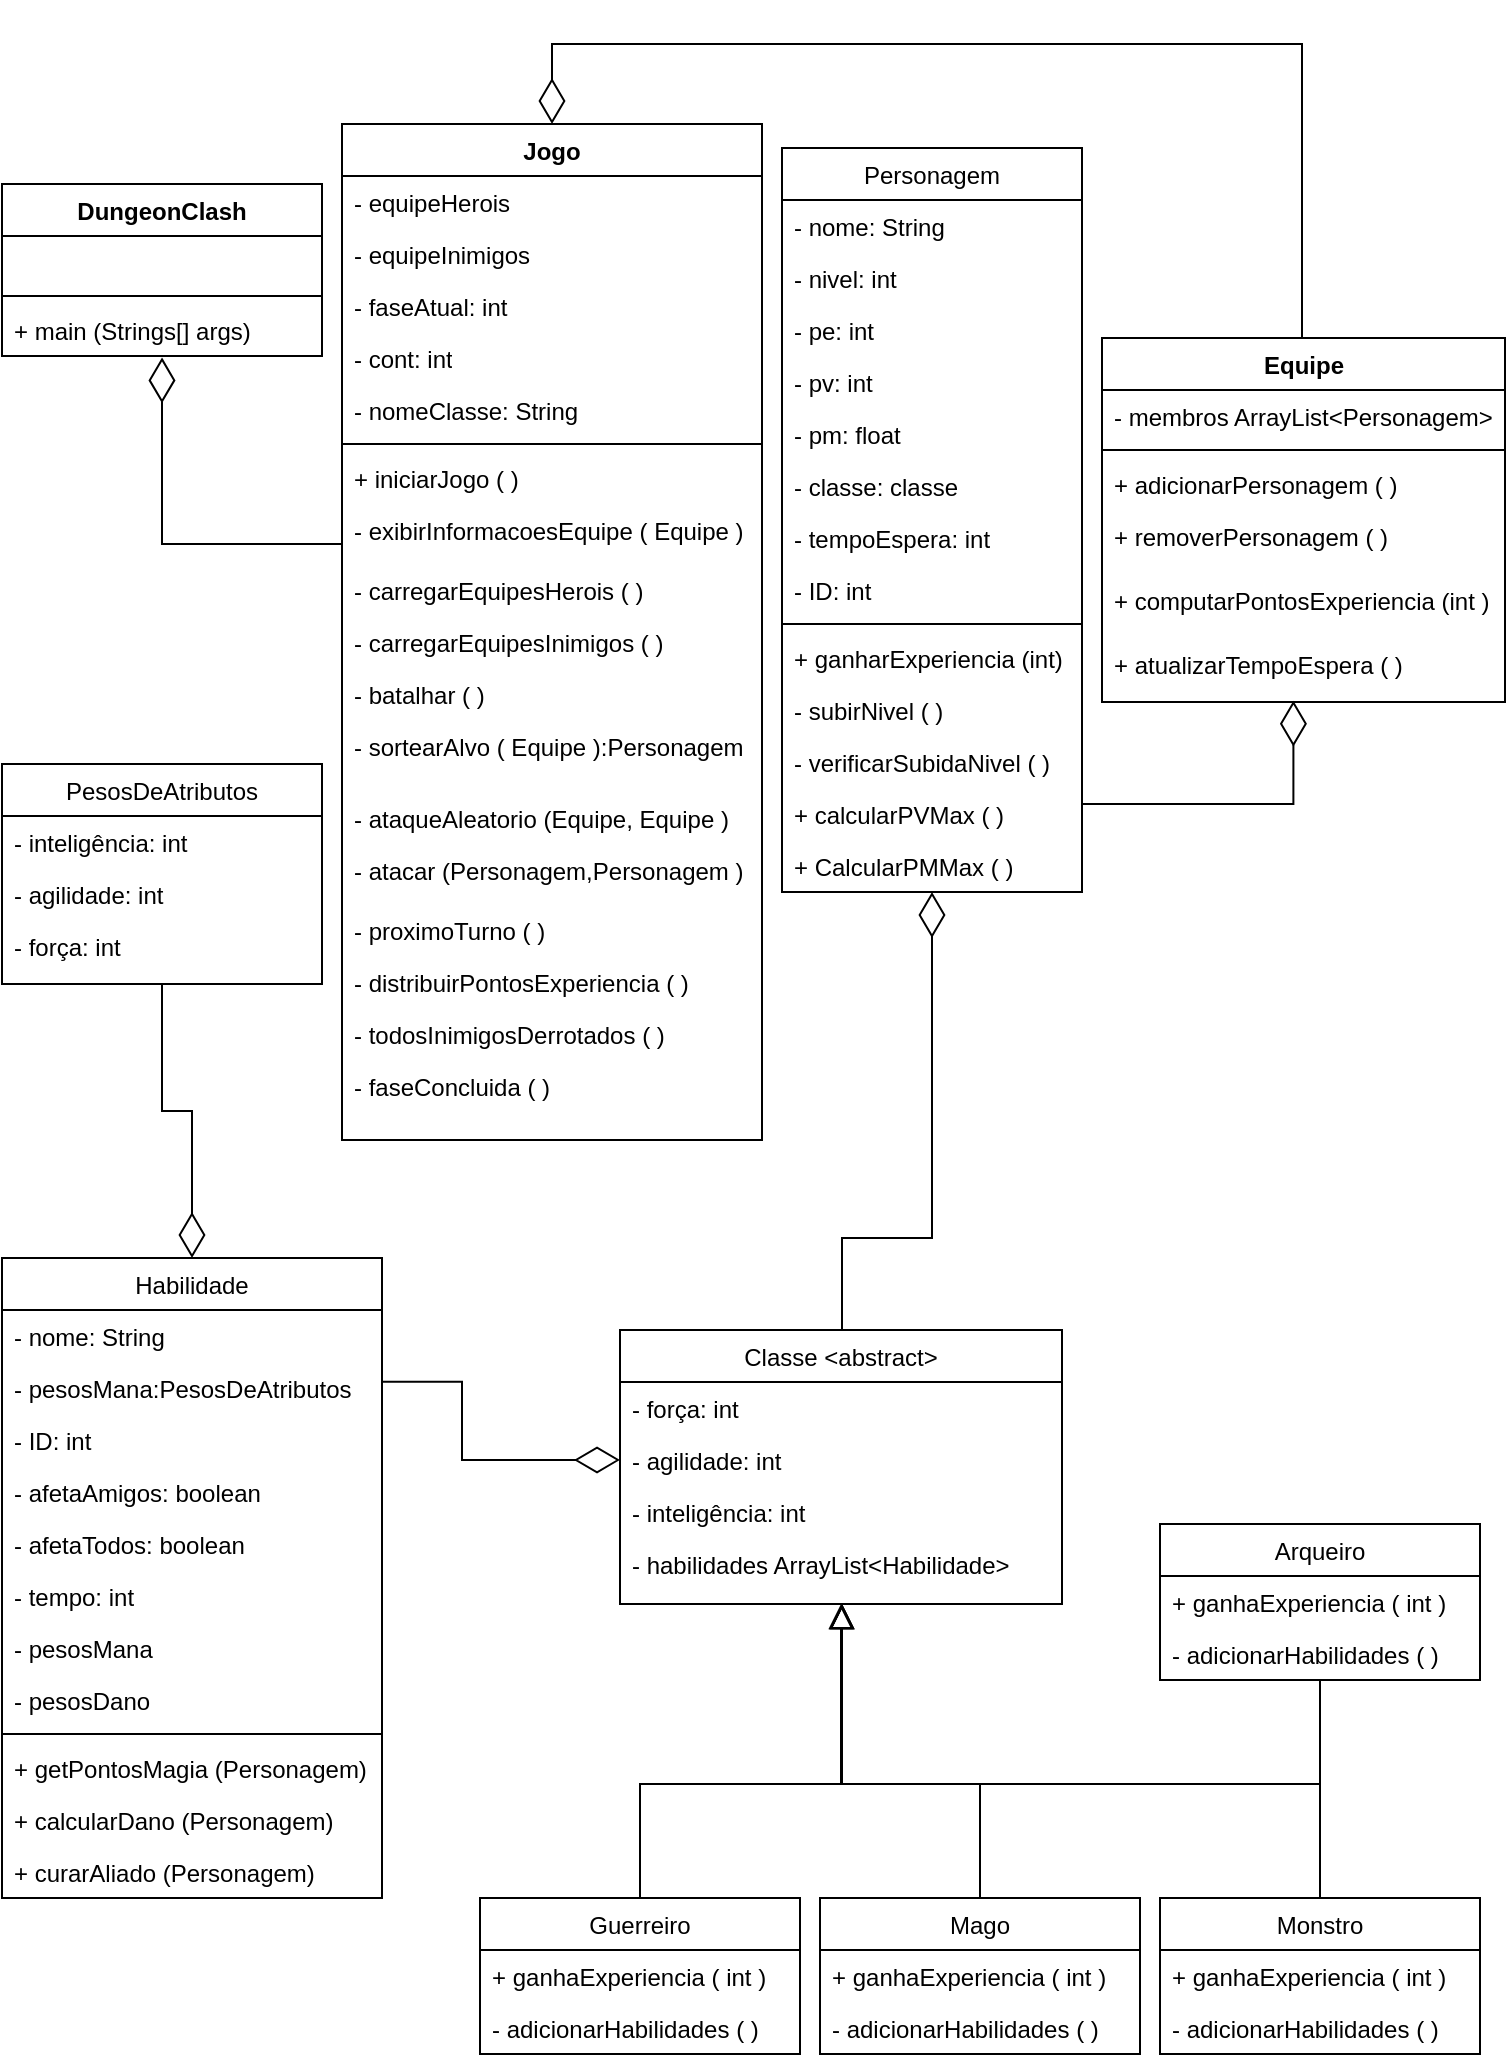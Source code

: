 <mxfile version="24.0.5" type="device">
  <diagram id="C5RBs43oDa-KdzZeNtuy" name="Page-1">
    <mxGraphModel dx="1687" dy="878" grid="1" gridSize="10" guides="1" tooltips="1" connect="1" arrows="1" fold="1" page="1" pageScale="1" pageWidth="827" pageHeight="1169" math="0" shadow="0">
      <root>
        <mxCell id="WIyWlLk6GJQsqaUBKTNV-0" />
        <mxCell id="WIyWlLk6GJQsqaUBKTNV-1" parent="WIyWlLk6GJQsqaUBKTNV-0" />
        <mxCell id="01zkWVrsgx9EY90X6yXS-54" value="" style="edgeStyle=orthogonalEdgeStyle;rounded=0;orthogonalLoop=1;jettySize=auto;html=1;entryX=0.5;entryY=1;entryDx=0;entryDy=0;endArrow=diamondThin;endFill=0;movable=0;resizable=0;rotatable=0;deletable=0;editable=0;locked=1;connectable=0;startSize=20;endSize=20;" parent="WIyWlLk6GJQsqaUBKTNV-1" target="afDwUwcjPwkRry-P7MaK-79" edge="1">
          <mxGeometry relative="1" as="geometry">
            <mxPoint x="429" y="700" as="sourcePoint" />
            <mxPoint x="529" y="616" as="targetPoint" />
            <Array as="points">
              <mxPoint x="460" y="700" />
              <mxPoint x="460" y="647" />
              <mxPoint x="505" y="647" />
            </Array>
          </mxGeometry>
        </mxCell>
        <mxCell id="zkfFHV4jXpPFQw0GAbJ--0" value="Classe &lt;abstract&gt;" style="swimlane;fontStyle=0;align=center;verticalAlign=top;childLayout=stackLayout;horizontal=1;startSize=26;horizontalStack=0;resizeParent=1;resizeLast=0;collapsible=1;marginBottom=0;rounded=0;shadow=0;strokeWidth=1;movable=0;resizable=0;rotatable=0;deletable=0;editable=0;locked=1;connectable=0;" parent="WIyWlLk6GJQsqaUBKTNV-1" vertex="1">
          <mxGeometry x="349" y="693" width="221" height="137" as="geometry">
            <mxRectangle x="210" y="120" width="160" height="26" as="alternateBounds" />
          </mxGeometry>
        </mxCell>
        <mxCell id="zkfFHV4jXpPFQw0GAbJ--1" value="- força: int" style="text;align=left;verticalAlign=top;spacingLeft=4;spacingRight=4;overflow=hidden;rotatable=0;points=[[0,0.5],[1,0.5]];portConstraint=eastwest;fontStyle=0;movable=0;resizable=0;deletable=0;editable=0;locked=1;connectable=0;" parent="zkfFHV4jXpPFQw0GAbJ--0" vertex="1">
          <mxGeometry y="26" width="221" height="26" as="geometry" />
        </mxCell>
        <mxCell id="zkfFHV4jXpPFQw0GAbJ--2" value="- agilidade: int" style="text;align=left;verticalAlign=top;spacingLeft=4;spacingRight=4;overflow=hidden;rotatable=0;points=[[0,0.5],[1,0.5]];portConstraint=eastwest;rounded=0;shadow=0;html=0;fontStyle=0;movable=0;resizable=0;deletable=0;editable=0;locked=1;connectable=0;" parent="zkfFHV4jXpPFQw0GAbJ--0" vertex="1">
          <mxGeometry y="52" width="221" height="26" as="geometry" />
        </mxCell>
        <mxCell id="zkfFHV4jXpPFQw0GAbJ--3" value="- inteligência: int" style="text;align=left;verticalAlign=top;spacingLeft=4;spacingRight=4;overflow=hidden;rotatable=0;points=[[0,0.5],[1,0.5]];portConstraint=eastwest;rounded=0;shadow=0;html=0;fontStyle=0;movable=0;resizable=0;deletable=0;editable=0;locked=1;connectable=0;" parent="zkfFHV4jXpPFQw0GAbJ--0" vertex="1">
          <mxGeometry y="78" width="221" height="26" as="geometry" />
        </mxCell>
        <mxCell id="Pwkn9rOAfLo3lNfoMB22-10" value="- habilidades ArrayList&lt;Habilidade&gt;" style="text;align=left;verticalAlign=top;spacingLeft=4;spacingRight=4;overflow=hidden;rotatable=0;points=[[0,0.5],[1,0.5]];portConstraint=eastwest;rounded=0;shadow=0;html=0;fontStyle=0;movable=0;resizable=0;deletable=0;editable=0;locked=1;connectable=0;" parent="zkfFHV4jXpPFQw0GAbJ--0" vertex="1">
          <mxGeometry y="104" width="221" height="26" as="geometry" />
        </mxCell>
        <mxCell id="zkfFHV4jXpPFQw0GAbJ--6" value="Arqueiro" style="swimlane;fontStyle=0;align=center;verticalAlign=top;childLayout=stackLayout;horizontal=1;startSize=26;horizontalStack=0;resizeParent=1;resizeLast=0;collapsible=1;marginBottom=0;rounded=0;shadow=0;strokeWidth=1;movable=0;resizable=0;rotatable=0;deletable=0;editable=0;locked=1;connectable=0;" parent="WIyWlLk6GJQsqaUBKTNV-1" vertex="1">
          <mxGeometry x="619" y="790" width="160" height="78" as="geometry">
            <mxRectangle x="130" y="380" width="160" height="26" as="alternateBounds" />
          </mxGeometry>
        </mxCell>
        <mxCell id="Pwkn9rOAfLo3lNfoMB22-9" value="+ ganhaExperiencia ( int )" style="text;align=left;verticalAlign=top;spacingLeft=4;spacingRight=4;overflow=hidden;rotatable=0;points=[[0,0.5],[1,0.5]];portConstraint=eastwest;fontStyle=0;movable=0;resizable=0;deletable=0;editable=0;locked=1;connectable=0;" parent="zkfFHV4jXpPFQw0GAbJ--6" vertex="1">
          <mxGeometry y="26" width="160" height="26" as="geometry" />
        </mxCell>
        <mxCell id="Pwkn9rOAfLo3lNfoMB22-8" value="- adicionarHabilidades ( )" style="text;align=left;verticalAlign=top;spacingLeft=4;spacingRight=4;overflow=hidden;rotatable=0;points=[[0,0.5],[1,0.5]];portConstraint=eastwest;fontStyle=0;movable=0;resizable=0;deletable=0;editable=0;locked=1;connectable=0;" parent="zkfFHV4jXpPFQw0GAbJ--6" vertex="1">
          <mxGeometry y="52" width="160" height="26" as="geometry" />
        </mxCell>
        <mxCell id="zkfFHV4jXpPFQw0GAbJ--12" value="" style="endArrow=block;endSize=10;endFill=0;shadow=0;strokeWidth=1;rounded=0;edgeStyle=elbowEdgeStyle;elbow=vertical;fontStyle=0;movable=0;resizable=0;rotatable=0;deletable=0;editable=0;locked=1;connectable=0;" parent="WIyWlLk6GJQsqaUBKTNV-1" source="zkfFHV4jXpPFQw0GAbJ--6" edge="1">
          <mxGeometry width="160" relative="1" as="geometry">
            <mxPoint x="193" y="796" as="sourcePoint" />
            <mxPoint x="460" y="830" as="targetPoint" />
            <Array as="points">
              <mxPoint x="330" y="920" />
            </Array>
          </mxGeometry>
        </mxCell>
        <mxCell id="zkfFHV4jXpPFQw0GAbJ--16" value="" style="endArrow=block;endSize=10;endFill=0;shadow=0;strokeWidth=1;rounded=0;edgeStyle=elbowEdgeStyle;elbow=vertical;exitX=0.5;exitY=0;exitDx=0;exitDy=0;fontStyle=0;movable=0;resizable=0;rotatable=0;deletable=0;editable=0;locked=1;connectable=0;" parent="WIyWlLk6GJQsqaUBKTNV-1" source="afDwUwcjPwkRry-P7MaK-2" edge="1">
          <mxGeometry width="160" relative="1" as="geometry">
            <mxPoint x="403" y="953" as="sourcePoint" />
            <mxPoint x="460" y="830" as="targetPoint" />
            <Array as="points">
              <mxPoint x="390" y="920" />
              <mxPoint x="353" y="913" />
            </Array>
          </mxGeometry>
        </mxCell>
        <mxCell id="afDwUwcjPwkRry-P7MaK-2" value="Guerreiro" style="swimlane;fontStyle=0;align=center;verticalAlign=top;childLayout=stackLayout;horizontal=1;startSize=26;horizontalStack=0;resizeParent=1;resizeLast=0;collapsible=1;marginBottom=0;rounded=0;shadow=0;strokeWidth=1;movable=0;resizable=0;rotatable=0;deletable=0;editable=0;locked=1;connectable=0;" parent="WIyWlLk6GJQsqaUBKTNV-1" vertex="1">
          <mxGeometry x="279" y="977" width="160" height="78" as="geometry">
            <mxRectangle x="130" y="380" width="160" height="26" as="alternateBounds" />
          </mxGeometry>
        </mxCell>
        <mxCell id="Pwkn9rOAfLo3lNfoMB22-3" value="+ ganhaExperiencia ( int )" style="text;align=left;verticalAlign=top;spacingLeft=4;spacingRight=4;overflow=hidden;rotatable=0;points=[[0,0.5],[1,0.5]];portConstraint=eastwest;fontStyle=0;movable=0;resizable=0;deletable=0;editable=0;locked=1;connectable=0;" parent="afDwUwcjPwkRry-P7MaK-2" vertex="1">
          <mxGeometry y="26" width="160" height="26" as="geometry" />
        </mxCell>
        <mxCell id="Pwkn9rOAfLo3lNfoMB22-2" value="- adicionarHabilidades ( )" style="text;align=left;verticalAlign=top;spacingLeft=4;spacingRight=4;overflow=hidden;rotatable=0;points=[[0,0.5],[1,0.5]];portConstraint=eastwest;fontStyle=0;movable=0;resizable=0;deletable=0;editable=0;locked=1;connectable=0;" parent="afDwUwcjPwkRry-P7MaK-2" vertex="1">
          <mxGeometry y="52" width="160" height="26" as="geometry" />
        </mxCell>
        <mxCell id="afDwUwcjPwkRry-P7MaK-3" value="Mago" style="swimlane;fontStyle=0;align=center;verticalAlign=top;childLayout=stackLayout;horizontal=1;startSize=26;horizontalStack=0;resizeParent=1;resizeLast=0;collapsible=1;marginBottom=0;rounded=0;shadow=0;strokeWidth=1;movable=0;resizable=0;rotatable=0;deletable=0;editable=0;locked=1;connectable=0;" parent="WIyWlLk6GJQsqaUBKTNV-1" vertex="1">
          <mxGeometry x="449" y="977" width="160" height="78" as="geometry">
            <mxRectangle x="130" y="380" width="160" height="26" as="alternateBounds" />
          </mxGeometry>
        </mxCell>
        <mxCell id="Pwkn9rOAfLo3lNfoMB22-5" value="+ ganhaExperiencia ( int )" style="text;align=left;verticalAlign=top;spacingLeft=4;spacingRight=4;overflow=hidden;rotatable=0;points=[[0,0.5],[1,0.5]];portConstraint=eastwest;fontStyle=0;movable=0;resizable=0;deletable=0;editable=0;locked=1;connectable=0;" parent="afDwUwcjPwkRry-P7MaK-3" vertex="1">
          <mxGeometry y="26" width="160" height="26" as="geometry" />
        </mxCell>
        <mxCell id="Pwkn9rOAfLo3lNfoMB22-4" value="- adicionarHabilidades ( )" style="text;align=left;verticalAlign=top;spacingLeft=4;spacingRight=4;overflow=hidden;rotatable=0;points=[[0,0.5],[1,0.5]];portConstraint=eastwest;fontStyle=0;movable=0;resizable=0;deletable=0;editable=0;locked=1;connectable=0;" parent="afDwUwcjPwkRry-P7MaK-3" vertex="1">
          <mxGeometry y="52" width="160" height="26" as="geometry" />
        </mxCell>
        <mxCell id="afDwUwcjPwkRry-P7MaK-11" value="Monstro" style="swimlane;fontStyle=0;align=center;verticalAlign=top;childLayout=stackLayout;horizontal=1;startSize=26;horizontalStack=0;resizeParent=1;resizeLast=0;collapsible=1;marginBottom=0;rounded=0;shadow=0;strokeWidth=1;movable=0;resizable=0;rotatable=0;deletable=0;editable=0;locked=1;connectable=0;" parent="WIyWlLk6GJQsqaUBKTNV-1" vertex="1">
          <mxGeometry x="619" y="977" width="160" height="78" as="geometry">
            <mxRectangle x="130" y="380" width="160" height="26" as="alternateBounds" />
          </mxGeometry>
        </mxCell>
        <mxCell id="Pwkn9rOAfLo3lNfoMB22-7" value="+ ganhaExperiencia ( int )" style="text;align=left;verticalAlign=top;spacingLeft=4;spacingRight=4;overflow=hidden;rotatable=0;points=[[0,0.5],[1,0.5]];portConstraint=eastwest;fontStyle=0;movable=0;resizable=0;deletable=0;editable=0;locked=1;connectable=0;" parent="afDwUwcjPwkRry-P7MaK-11" vertex="1">
          <mxGeometry y="26" width="160" height="26" as="geometry" />
        </mxCell>
        <mxCell id="Pwkn9rOAfLo3lNfoMB22-6" value="- adicionarHabilidades ( )" style="text;align=left;verticalAlign=top;spacingLeft=4;spacingRight=4;overflow=hidden;rotatable=0;points=[[0,0.5],[1,0.5]];portConstraint=eastwest;fontStyle=0;movable=0;resizable=0;deletable=0;editable=0;locked=1;connectable=0;" parent="afDwUwcjPwkRry-P7MaK-11" vertex="1">
          <mxGeometry y="52" width="160" height="26" as="geometry" />
        </mxCell>
        <mxCell id="01zkWVrsgx9EY90X6yXS-42" style="edgeStyle=orthogonalEdgeStyle;rounded=0;orthogonalLoop=1;jettySize=auto;html=1;entryX=0.5;entryY=0;entryDx=0;entryDy=0;endArrow=diamondThin;endFill=0;movable=0;resizable=0;rotatable=0;deletable=0;editable=0;locked=1;connectable=0;startArrow=none;startFill=0;startSize=0;endSize=20;" parent="WIyWlLk6GJQsqaUBKTNV-1" source="afDwUwcjPwkRry-P7MaK-18" target="Pwkn9rOAfLo3lNfoMB22-16" edge="1">
          <mxGeometry relative="1" as="geometry">
            <mxPoint x="100" y="584.5" as="targetPoint" />
          </mxGeometry>
        </mxCell>
        <mxCell id="afDwUwcjPwkRry-P7MaK-18" value="PesosDeAtributos" style="swimlane;fontStyle=0;align=center;verticalAlign=top;childLayout=stackLayout;horizontal=1;startSize=26;horizontalStack=0;resizeParent=1;resizeLast=0;collapsible=1;marginBottom=0;rounded=0;shadow=0;strokeWidth=1;movable=0;resizable=0;rotatable=0;deletable=0;editable=0;locked=1;connectable=0;" parent="WIyWlLk6GJQsqaUBKTNV-1" vertex="1">
          <mxGeometry x="40" y="410" width="160" height="110" as="geometry">
            <mxRectangle x="550" y="140" width="160" height="26" as="alternateBounds" />
          </mxGeometry>
        </mxCell>
        <mxCell id="afDwUwcjPwkRry-P7MaK-61" value="- inteligência: int" style="text;align=left;verticalAlign=top;spacingLeft=4;spacingRight=4;overflow=hidden;rotatable=0;points=[[0,0.5],[1,0.5]];portConstraint=eastwest;rounded=0;shadow=0;html=0;fontStyle=0;movable=0;resizable=0;deletable=0;editable=0;locked=1;connectable=0;" parent="afDwUwcjPwkRry-P7MaK-18" vertex="1">
          <mxGeometry y="26" width="160" height="26" as="geometry" />
        </mxCell>
        <mxCell id="afDwUwcjPwkRry-P7MaK-60" value="- agilidade: int" style="text;align=left;verticalAlign=top;spacingLeft=4;spacingRight=4;overflow=hidden;rotatable=0;points=[[0,0.5],[1,0.5]];portConstraint=eastwest;rounded=0;shadow=0;html=0;fontStyle=0;movable=0;resizable=0;deletable=0;editable=0;locked=1;connectable=0;" parent="afDwUwcjPwkRry-P7MaK-18" vertex="1">
          <mxGeometry y="52" width="160" height="26" as="geometry" />
        </mxCell>
        <mxCell id="afDwUwcjPwkRry-P7MaK-59" value="- força: int" style="text;align=left;verticalAlign=top;spacingLeft=4;spacingRight=4;overflow=hidden;rotatable=0;points=[[0,0.5],[1,0.5]];portConstraint=eastwest;fontStyle=0;movable=0;resizable=0;deletable=0;editable=0;locked=1;connectable=0;" parent="afDwUwcjPwkRry-P7MaK-18" vertex="1">
          <mxGeometry y="78" width="160" height="26" as="geometry" />
        </mxCell>
        <mxCell id="afDwUwcjPwkRry-P7MaK-57" value="" style="endArrow=block;endSize=10;endFill=0;shadow=0;strokeWidth=1;rounded=0;edgeStyle=elbowEdgeStyle;elbow=vertical;exitX=0.5;exitY=0;exitDx=0;exitDy=0;entryX=0.5;entryY=1;entryDx=0;entryDy=0;fontStyle=0;movable=0;resizable=0;rotatable=0;deletable=0;editable=0;locked=1;connectable=0;" parent="WIyWlLk6GJQsqaUBKTNV-1" source="afDwUwcjPwkRry-P7MaK-3" target="zkfFHV4jXpPFQw0GAbJ--0" edge="1">
          <mxGeometry width="160" relative="1" as="geometry">
            <mxPoint x="483" y="973" as="sourcePoint" />
            <mxPoint x="283" y="813" as="targetPoint" />
            <Array as="points">
              <mxPoint x="490" y="920" />
              <mxPoint x="543" y="933" />
            </Array>
          </mxGeometry>
        </mxCell>
        <mxCell id="afDwUwcjPwkRry-P7MaK-58" value="" style="endArrow=block;endSize=10;endFill=0;shadow=0;strokeWidth=1;rounded=0;edgeStyle=elbowEdgeStyle;elbow=vertical;exitX=0.5;exitY=0;exitDx=0;exitDy=0;fontStyle=0;movable=0;resizable=0;rotatable=0;deletable=0;editable=0;locked=1;connectable=0;" parent="WIyWlLk6GJQsqaUBKTNV-1" source="afDwUwcjPwkRry-P7MaK-11" edge="1">
          <mxGeometry width="160" relative="1" as="geometry">
            <mxPoint x="313" y="973" as="sourcePoint" />
            <mxPoint x="460" y="830" as="targetPoint" />
            <Array as="points">
              <mxPoint x="580" y="920" />
              <mxPoint x="373" y="933" />
            </Array>
          </mxGeometry>
        </mxCell>
        <mxCell id="afDwUwcjPwkRry-P7MaK-74" value="Equipe" style="swimlane;fontStyle=1;align=center;verticalAlign=top;childLayout=stackLayout;horizontal=1;startSize=26;horizontalStack=0;resizeParent=1;resizeParentMax=0;resizeLast=0;collapsible=1;marginBottom=0;whiteSpace=wrap;html=1;rounded=0;shadow=0;strokeColor=default;strokeWidth=1;fontFamily=Helvetica;fontSize=12;fontColor=default;fillColor=default;movable=0;resizable=0;rotatable=0;deletable=0;editable=0;locked=1;connectable=0;" parent="WIyWlLk6GJQsqaUBKTNV-1" vertex="1">
          <mxGeometry x="590" y="197" width="201.5" height="182" as="geometry" />
        </mxCell>
        <mxCell id="Pwkn9rOAfLo3lNfoMB22-30" value="- membros ArrayList&lt;Personagem&gt;" style="text;align=left;verticalAlign=top;spacingLeft=4;spacingRight=4;overflow=hidden;rotatable=0;points=[[0,0.5],[1,0.5]];portConstraint=eastwest;rounded=0;shadow=0;html=0;fontStyle=0;movable=0;resizable=0;deletable=0;editable=0;locked=1;connectable=0;" parent="afDwUwcjPwkRry-P7MaK-74" vertex="1">
          <mxGeometry y="26" width="201.5" height="26" as="geometry" />
        </mxCell>
        <mxCell id="afDwUwcjPwkRry-P7MaK-76" value="" style="line;strokeWidth=1;fillColor=none;align=left;verticalAlign=middle;spacingTop=-1;spacingLeft=3;spacingRight=3;rotatable=0;labelPosition=right;points=[];portConstraint=eastwest;strokeColor=inherit;rounded=0;shadow=0;fontFamily=Helvetica;fontSize=12;fontColor=default;fontStyle=0;movable=0;resizable=0;deletable=0;editable=0;locked=1;connectable=0;" parent="afDwUwcjPwkRry-P7MaK-74" vertex="1">
          <mxGeometry y="52" width="201.5" height="8" as="geometry" />
        </mxCell>
        <mxCell id="afDwUwcjPwkRry-P7MaK-77" value="&lt;span style=&quot;text-wrap: nowrap;&quot;&gt;+ adicionarPersonagem ( )&lt;/span&gt;" style="text;strokeColor=none;fillColor=none;align=left;verticalAlign=top;spacingLeft=4;spacingRight=4;overflow=hidden;rotatable=0;points=[[0,0.5],[1,0.5]];portConstraint=eastwest;whiteSpace=wrap;html=1;fontFamily=Helvetica;fontSize=12;fontColor=default;fontStyle=0;movable=0;resizable=0;deletable=0;editable=0;locked=1;connectable=0;" parent="afDwUwcjPwkRry-P7MaK-74" vertex="1">
          <mxGeometry y="60" width="201.5" height="26" as="geometry" />
        </mxCell>
        <mxCell id="afDwUwcjPwkRry-P7MaK-78" value="+ removerPersonagem ( )" style="text;align=left;verticalAlign=top;spacingLeft=4;spacingRight=4;overflow=hidden;rotatable=0;points=[[0,0.5],[1,0.5]];portConstraint=eastwest;fontStyle=0;movable=0;resizable=0;deletable=0;editable=0;locked=1;connectable=0;" parent="afDwUwcjPwkRry-P7MaK-74" vertex="1">
          <mxGeometry y="86" width="201.5" height="32" as="geometry" />
        </mxCell>
        <mxCell id="01zkWVrsgx9EY90X6yXS-38" value="+ computarPontosExperiencia (int )" style="text;align=left;verticalAlign=top;spacingLeft=4;spacingRight=4;overflow=hidden;rotatable=0;points=[[0,0.5],[1,0.5]];portConstraint=eastwest;fontStyle=0;movable=0;resizable=0;deletable=0;editable=0;locked=1;connectable=0;" parent="afDwUwcjPwkRry-P7MaK-74" vertex="1">
          <mxGeometry y="118" width="201.5" height="32" as="geometry" />
        </mxCell>
        <mxCell id="01zkWVrsgx9EY90X6yXS-40" value="+ atualizarTempoEspera ( )" style="text;align=left;verticalAlign=top;spacingLeft=4;spacingRight=4;overflow=hidden;rotatable=0;points=[[0,0.5],[1,0.5]];portConstraint=eastwest;fontStyle=0;movable=0;resizable=0;deletable=0;editable=0;locked=1;connectable=0;" parent="afDwUwcjPwkRry-P7MaK-74" vertex="1">
          <mxGeometry y="150" width="201.5" height="32" as="geometry" />
        </mxCell>
        <mxCell id="afDwUwcjPwkRry-P7MaK-79" value="&lt;span style=&quot;font-weight: 400; text-wrap: nowrap;&quot;&gt;Personagem&lt;/span&gt;" style="swimlane;fontStyle=1;align=center;verticalAlign=top;childLayout=stackLayout;horizontal=1;startSize=26;horizontalStack=0;resizeParent=1;resizeParentMax=0;resizeLast=0;collapsible=1;marginBottom=0;whiteSpace=wrap;html=1;rounded=0;shadow=0;strokeColor=default;strokeWidth=1;fontFamily=Helvetica;fontSize=12;fontColor=default;fillColor=default;movable=0;resizable=0;rotatable=0;deletable=0;editable=0;locked=1;connectable=0;" parent="WIyWlLk6GJQsqaUBKTNV-1" vertex="1">
          <mxGeometry x="430" y="102" width="150" height="372" as="geometry" />
        </mxCell>
        <mxCell id="afDwUwcjPwkRry-P7MaK-83" value="- nome: String" style="text;align=left;verticalAlign=top;spacingLeft=4;spacingRight=4;overflow=hidden;rotatable=0;points=[[0,0.5],[1,0.5]];portConstraint=eastwest;fontStyle=0;movable=0;resizable=0;deletable=0;editable=0;locked=1;connectable=0;" parent="afDwUwcjPwkRry-P7MaK-79" vertex="1">
          <mxGeometry y="26" width="150" height="26" as="geometry" />
        </mxCell>
        <mxCell id="afDwUwcjPwkRry-P7MaK-89" value="- nivel: int" style="text;align=left;verticalAlign=top;spacingLeft=4;spacingRight=4;overflow=hidden;rotatable=0;points=[[0,0.5],[1,0.5]];portConstraint=eastwest;rounded=0;shadow=0;html=0;fontStyle=0;movable=0;resizable=0;deletable=0;editable=0;locked=1;connectable=0;" parent="afDwUwcjPwkRry-P7MaK-79" vertex="1">
          <mxGeometry y="52" width="150" height="26" as="geometry" />
        </mxCell>
        <mxCell id="afDwUwcjPwkRry-P7MaK-84" value="- pe: int" style="text;align=left;verticalAlign=top;spacingLeft=4;spacingRight=4;overflow=hidden;rotatable=0;points=[[0,0.5],[1,0.5]];portConstraint=eastwest;rounded=0;shadow=0;html=0;fontStyle=0;movable=0;resizable=0;deletable=0;editable=0;locked=1;connectable=0;" parent="afDwUwcjPwkRry-P7MaK-79" vertex="1">
          <mxGeometry y="78" width="150" height="26" as="geometry" />
        </mxCell>
        <mxCell id="afDwUwcjPwkRry-P7MaK-85" value="- pv: int&#xa;" style="text;align=left;verticalAlign=top;spacingLeft=4;spacingRight=4;overflow=hidden;rotatable=0;points=[[0,0.5],[1,0.5]];portConstraint=eastwest;rounded=0;shadow=0;html=0;fontStyle=0;movable=0;resizable=0;deletable=0;editable=0;locked=1;connectable=0;" parent="afDwUwcjPwkRry-P7MaK-79" vertex="1">
          <mxGeometry y="104" width="150" height="26" as="geometry" />
        </mxCell>
        <mxCell id="afDwUwcjPwkRry-P7MaK-90" value="- pm: float&#xa;" style="text;align=left;verticalAlign=top;spacingLeft=4;spacingRight=4;overflow=hidden;rotatable=0;points=[[0,0.5],[1,0.5]];portConstraint=eastwest;rounded=0;shadow=0;html=0;fontStyle=0;movable=0;resizable=0;deletable=0;editable=0;locked=1;connectable=0;" parent="afDwUwcjPwkRry-P7MaK-79" vertex="1">
          <mxGeometry y="130" width="150" height="26" as="geometry" />
        </mxCell>
        <mxCell id="afDwUwcjPwkRry-P7MaK-87" value="- classe: classe" style="text;align=left;verticalAlign=top;spacingLeft=4;spacingRight=4;overflow=hidden;rotatable=0;points=[[0,0.5],[1,0.5]];portConstraint=eastwest;rounded=0;shadow=0;html=0;fontStyle=0;movable=0;resizable=0;deletable=0;editable=0;locked=1;connectable=0;" parent="afDwUwcjPwkRry-P7MaK-79" vertex="1">
          <mxGeometry y="156" width="150" height="26" as="geometry" />
        </mxCell>
        <mxCell id="afDwUwcjPwkRry-P7MaK-88" value="- tempoEspera: int&#xa;" style="text;align=left;verticalAlign=top;spacingLeft=4;spacingRight=4;overflow=hidden;rotatable=0;points=[[0,0.5],[1,0.5]];portConstraint=eastwest;rounded=0;shadow=0;html=0;fontStyle=0;movable=0;resizable=0;deletable=0;editable=0;locked=1;connectable=0;" parent="afDwUwcjPwkRry-P7MaK-79" vertex="1">
          <mxGeometry y="182" width="150" height="26" as="geometry" />
        </mxCell>
        <mxCell id="afDwUwcjPwkRry-P7MaK-86" value="- ID: int" style="text;align=left;verticalAlign=top;spacingLeft=4;spacingRight=4;overflow=hidden;rotatable=0;points=[[0,0.5],[1,0.5]];portConstraint=eastwest;rounded=0;shadow=0;html=0;fontStyle=0;movable=0;resizable=0;deletable=0;editable=0;locked=1;connectable=0;" parent="afDwUwcjPwkRry-P7MaK-79" vertex="1">
          <mxGeometry y="208" width="150" height="26" as="geometry" />
        </mxCell>
        <mxCell id="afDwUwcjPwkRry-P7MaK-81" value="" style="line;strokeWidth=1;fillColor=none;align=left;verticalAlign=middle;spacingTop=-1;spacingLeft=3;spacingRight=3;rotatable=0;labelPosition=right;points=[];portConstraint=eastwest;strokeColor=inherit;rounded=0;shadow=0;fontFamily=Helvetica;fontSize=12;fontColor=default;fontStyle=0;movable=0;resizable=0;deletable=0;editable=0;locked=1;connectable=0;" parent="afDwUwcjPwkRry-P7MaK-79" vertex="1">
          <mxGeometry y="234" width="150" height="8" as="geometry" />
        </mxCell>
        <mxCell id="afDwUwcjPwkRry-P7MaK-82" value="+ ganharExperiencia (int)" style="text;strokeColor=none;fillColor=none;align=left;verticalAlign=top;spacingLeft=4;spacingRight=4;overflow=hidden;rotatable=0;points=[[0,0.5],[1,0.5]];portConstraint=eastwest;whiteSpace=wrap;html=1;fontFamily=Helvetica;fontSize=12;fontColor=default;fontStyle=0;movable=0;resizable=0;deletable=0;editable=0;locked=1;connectable=0;" parent="afDwUwcjPwkRry-P7MaK-79" vertex="1">
          <mxGeometry y="242" width="150" height="26" as="geometry" />
        </mxCell>
        <mxCell id="01zkWVrsgx9EY90X6yXS-44" value="- subirNivel ( )" style="text;strokeColor=none;fillColor=none;align=left;verticalAlign=top;spacingLeft=4;spacingRight=4;overflow=hidden;rotatable=0;points=[[0,0.5],[1,0.5]];portConstraint=eastwest;whiteSpace=wrap;html=1;fontFamily=Helvetica;fontSize=12;fontColor=default;fontStyle=0;movable=0;resizable=0;deletable=0;editable=0;locked=1;connectable=0;" parent="afDwUwcjPwkRry-P7MaK-79" vertex="1">
          <mxGeometry y="268" width="150" height="26" as="geometry" />
        </mxCell>
        <mxCell id="01zkWVrsgx9EY90X6yXS-46" value="- verificarSubidaNivel ( )" style="text;strokeColor=none;fillColor=none;align=left;verticalAlign=top;spacingLeft=4;spacingRight=4;overflow=hidden;rotatable=0;points=[[0,0.5],[1,0.5]];portConstraint=eastwest;whiteSpace=wrap;html=1;fontFamily=Helvetica;fontSize=12;fontColor=default;fontStyle=0;movable=0;resizable=0;deletable=0;editable=0;locked=1;connectable=0;" parent="afDwUwcjPwkRry-P7MaK-79" vertex="1">
          <mxGeometry y="294" width="150" height="26" as="geometry" />
        </mxCell>
        <mxCell id="01zkWVrsgx9EY90X6yXS-51" value="+ calcularPVMax ( )" style="text;strokeColor=none;fillColor=none;align=left;verticalAlign=top;spacingLeft=4;spacingRight=4;overflow=hidden;rotatable=0;points=[[0,0.5],[1,0.5]];portConstraint=eastwest;whiteSpace=wrap;html=1;fontFamily=Helvetica;fontSize=12;fontColor=default;fontStyle=0;movable=0;resizable=0;deletable=0;editable=0;locked=1;connectable=0;" parent="afDwUwcjPwkRry-P7MaK-79" vertex="1">
          <mxGeometry y="320" width="150" height="26" as="geometry" />
        </mxCell>
        <mxCell id="01zkWVrsgx9EY90X6yXS-52" value="+ CalcularPMMax ( )" style="text;strokeColor=none;fillColor=none;align=left;verticalAlign=top;spacingLeft=4;spacingRight=4;overflow=hidden;rotatable=0;points=[[0,0.5],[1,0.5]];portConstraint=eastwest;whiteSpace=wrap;html=1;fontFamily=Helvetica;fontSize=12;fontColor=default;fontStyle=0;movable=0;resizable=0;deletable=0;editable=0;locked=1;connectable=0;" parent="afDwUwcjPwkRry-P7MaK-79" vertex="1">
          <mxGeometry y="346" width="150" height="26" as="geometry" />
        </mxCell>
        <mxCell id="01zkWVrsgx9EY90X6yXS-58" style="edgeStyle=orthogonalEdgeStyle;rounded=0;orthogonalLoop=1;jettySize=auto;html=1;entryX=0.5;entryY=0;entryDx=0;entryDy=0;exitX=0.5;exitY=0;exitDx=0;exitDy=0;endArrow=none;endFill=0;movable=0;resizable=0;rotatable=0;deletable=0;editable=0;locked=1;connectable=0;startArrow=diamondThin;startFill=0;targetPerimeterSpacing=20;sourcePerimeterSpacing=20;endSize=20;startSize=20;" parent="WIyWlLk6GJQsqaUBKTNV-1" source="afDwUwcjPwkRry-P7MaK-98" target="afDwUwcjPwkRry-P7MaK-74" edge="1">
          <mxGeometry relative="1" as="geometry">
            <Array as="points">
              <mxPoint x="315" y="50" />
              <mxPoint x="690" y="50" />
              <mxPoint x="690" y="197" />
            </Array>
          </mxGeometry>
        </mxCell>
        <mxCell id="afDwUwcjPwkRry-P7MaK-98" value="Jogo" style="swimlane;fontStyle=1;align=center;verticalAlign=top;childLayout=stackLayout;horizontal=1;startSize=26;horizontalStack=0;resizeParent=1;resizeParentMax=0;resizeLast=0;collapsible=1;marginBottom=0;whiteSpace=wrap;html=1;rounded=0;shadow=0;strokeColor=default;strokeWidth=1;fontFamily=Helvetica;fontSize=12;fontColor=default;fillColor=default;movable=0;resizable=0;rotatable=0;deletable=0;editable=0;locked=1;connectable=0;" parent="WIyWlLk6GJQsqaUBKTNV-1" vertex="1">
          <mxGeometry x="210" y="90" width="210" height="508" as="geometry" />
        </mxCell>
        <mxCell id="afDwUwcjPwkRry-P7MaK-99" value="- equipeHerois&lt;div&gt;&lt;br&gt;&lt;/div&gt;" style="text;strokeColor=none;fillColor=none;align=left;verticalAlign=top;spacingLeft=4;spacingRight=4;overflow=hidden;rotatable=0;points=[[0,0.5],[1,0.5]];portConstraint=eastwest;whiteSpace=wrap;html=1;fontFamily=Helvetica;fontSize=12;fontColor=default;fontStyle=0;movable=0;resizable=0;deletable=0;editable=0;locked=1;connectable=0;" parent="afDwUwcjPwkRry-P7MaK-98" vertex="1">
          <mxGeometry y="26" width="210" height="26" as="geometry" />
        </mxCell>
        <mxCell id="01zkWVrsgx9EY90X6yXS-3" value="- equipeInimigos&lt;div&gt;&lt;br&gt;&lt;/div&gt;" style="text;strokeColor=none;fillColor=none;align=left;verticalAlign=top;spacingLeft=4;spacingRight=4;overflow=hidden;rotatable=0;points=[[0,0.5],[1,0.5]];portConstraint=eastwest;whiteSpace=wrap;html=1;fontFamily=Helvetica;fontSize=12;fontColor=default;fontStyle=0;movable=0;resizable=0;deletable=0;editable=0;locked=1;connectable=0;" parent="afDwUwcjPwkRry-P7MaK-98" vertex="1">
          <mxGeometry y="52" width="210" height="26" as="geometry" />
        </mxCell>
        <mxCell id="01zkWVrsgx9EY90X6yXS-5" value="- faseAtual: int" style="text;strokeColor=none;fillColor=none;align=left;verticalAlign=top;spacingLeft=4;spacingRight=4;overflow=hidden;rotatable=0;points=[[0,0.5],[1,0.5]];portConstraint=eastwest;whiteSpace=wrap;html=1;fontFamily=Helvetica;fontSize=12;fontColor=default;fontStyle=0;movable=0;resizable=0;deletable=0;editable=0;locked=1;connectable=0;" parent="afDwUwcjPwkRry-P7MaK-98" vertex="1">
          <mxGeometry y="78" width="210" height="26" as="geometry" />
        </mxCell>
        <mxCell id="01zkWVrsgx9EY90X6yXS-7" value="- cont: int" style="text;strokeColor=none;fillColor=none;align=left;verticalAlign=top;spacingLeft=4;spacingRight=4;overflow=hidden;rotatable=0;points=[[0,0.5],[1,0.5]];portConstraint=eastwest;whiteSpace=wrap;html=1;fontFamily=Helvetica;fontSize=12;fontColor=default;fontStyle=0;movable=0;resizable=0;deletable=0;editable=0;locked=1;connectable=0;" parent="afDwUwcjPwkRry-P7MaK-98" vertex="1">
          <mxGeometry y="104" width="210" height="26" as="geometry" />
        </mxCell>
        <mxCell id="01zkWVrsgx9EY90X6yXS-4" value="- nomeClasse: String" style="text;strokeColor=none;fillColor=none;align=left;verticalAlign=top;spacingLeft=4;spacingRight=4;overflow=hidden;rotatable=0;points=[[0,0.5],[1,0.5]];portConstraint=eastwest;whiteSpace=wrap;html=1;fontFamily=Helvetica;fontSize=12;fontColor=default;fontStyle=0;movable=0;resizable=0;deletable=0;editable=0;locked=1;connectable=0;" parent="afDwUwcjPwkRry-P7MaK-98" vertex="1">
          <mxGeometry y="130" width="210" height="26" as="geometry" />
        </mxCell>
        <mxCell id="afDwUwcjPwkRry-P7MaK-100" value="" style="line;strokeWidth=1;fillColor=none;align=left;verticalAlign=middle;spacingTop=-1;spacingLeft=3;spacingRight=3;rotatable=0;labelPosition=right;points=[];portConstraint=eastwest;strokeColor=inherit;rounded=0;shadow=0;fontFamily=Helvetica;fontSize=12;fontColor=default;fontStyle=0;movable=0;resizable=0;deletable=0;editable=0;locked=1;connectable=0;" parent="afDwUwcjPwkRry-P7MaK-98" vertex="1">
          <mxGeometry y="156" width="210" height="8" as="geometry" />
        </mxCell>
        <mxCell id="afDwUwcjPwkRry-P7MaK-101" value="+ iniciarJogo ( )" style="text;strokeColor=none;fillColor=none;align=left;verticalAlign=top;spacingLeft=4;spacingRight=4;overflow=hidden;rotatable=0;points=[[0,0.5],[1,0.5]];portConstraint=eastwest;whiteSpace=wrap;html=1;fontFamily=Helvetica;fontSize=12;fontColor=default;fontStyle=0;movable=0;resizable=0;deletable=0;editable=0;locked=1;connectable=0;" parent="afDwUwcjPwkRry-P7MaK-98" vertex="1">
          <mxGeometry y="164" width="210" height="26" as="geometry" />
        </mxCell>
        <mxCell id="01zkWVrsgx9EY90X6yXS-9" value="- exibirInformacoesEquipe ( Equipe )" style="text;strokeColor=none;fillColor=none;align=left;verticalAlign=top;spacingLeft=4;spacingRight=4;overflow=hidden;rotatable=0;points=[[0,0.5],[1,0.5]];portConstraint=eastwest;whiteSpace=wrap;html=1;fontFamily=Helvetica;fontSize=12;fontColor=default;fontStyle=0;movable=0;resizable=0;deletable=0;editable=0;locked=1;connectable=0;" parent="afDwUwcjPwkRry-P7MaK-98" vertex="1">
          <mxGeometry y="190" width="210" height="30" as="geometry" />
        </mxCell>
        <mxCell id="01zkWVrsgx9EY90X6yXS-1" value="- carregarEquipesHerois ( )" style="text;strokeColor=none;fillColor=none;align=left;verticalAlign=top;spacingLeft=4;spacingRight=4;overflow=hidden;rotatable=0;points=[[0,0.5],[1,0.5]];portConstraint=eastwest;whiteSpace=wrap;html=1;fontFamily=Helvetica;fontSize=12;fontColor=default;fontStyle=0;movable=0;resizable=0;deletable=0;editable=0;locked=1;connectable=0;" parent="afDwUwcjPwkRry-P7MaK-98" vertex="1">
          <mxGeometry y="220" width="210" height="26" as="geometry" />
        </mxCell>
        <mxCell id="01zkWVrsgx9EY90X6yXS-2" value="- carregarEquipesInimigos ( )" style="text;strokeColor=none;fillColor=none;align=left;verticalAlign=top;spacingLeft=4;spacingRight=4;overflow=hidden;rotatable=0;points=[[0,0.5],[1,0.5]];portConstraint=eastwest;whiteSpace=wrap;html=1;fontFamily=Helvetica;fontSize=12;fontColor=default;fontStyle=0;movable=0;resizable=0;deletable=0;editable=0;locked=1;connectable=0;" parent="afDwUwcjPwkRry-P7MaK-98" vertex="1">
          <mxGeometry y="246" width="210" height="26" as="geometry" />
        </mxCell>
        <mxCell id="01zkWVrsgx9EY90X6yXS-8" value="- batalhar ( )" style="text;strokeColor=none;fillColor=none;align=left;verticalAlign=top;spacingLeft=4;spacingRight=4;overflow=hidden;rotatable=0;points=[[0,0.5],[1,0.5]];portConstraint=eastwest;whiteSpace=wrap;html=1;fontFamily=Helvetica;fontSize=12;fontColor=default;fontStyle=0;movable=0;resizable=0;deletable=0;editable=0;locked=1;connectable=0;" parent="afDwUwcjPwkRry-P7MaK-98" vertex="1">
          <mxGeometry y="272" width="210" height="26" as="geometry" />
        </mxCell>
        <mxCell id="01zkWVrsgx9EY90X6yXS-10" value="- sortearAlvo ( Equipe ):Personagem" style="text;strokeColor=none;fillColor=none;align=left;verticalAlign=top;spacingLeft=4;spacingRight=4;overflow=hidden;rotatable=0;points=[[0,0.5],[1,0.5]];portConstraint=eastwest;whiteSpace=wrap;html=1;fontFamily=Helvetica;fontSize=12;fontColor=default;fontStyle=0;movable=0;resizable=0;deletable=0;editable=0;locked=1;connectable=0;" parent="afDwUwcjPwkRry-P7MaK-98" vertex="1">
          <mxGeometry y="298" width="210" height="36" as="geometry" />
        </mxCell>
        <mxCell id="01zkWVrsgx9EY90X6yXS-11" value="- ataqueAleatorio (Equipe, Equipe )" style="text;strokeColor=none;fillColor=none;align=left;verticalAlign=top;spacingLeft=4;spacingRight=4;overflow=hidden;rotatable=0;points=[[0,0.5],[1,0.5]];portConstraint=eastwest;whiteSpace=wrap;html=1;fontFamily=Helvetica;fontSize=12;fontColor=default;fontStyle=0;movable=0;resizable=0;deletable=0;editable=0;locked=1;connectable=0;" parent="afDwUwcjPwkRry-P7MaK-98" vertex="1">
          <mxGeometry y="334" width="210" height="26" as="geometry" />
        </mxCell>
        <mxCell id="01zkWVrsgx9EY90X6yXS-12" value="- atacar (Personagem,Personagem )" style="text;strokeColor=none;fillColor=none;align=left;verticalAlign=top;spacingLeft=4;spacingRight=4;overflow=hidden;rotatable=0;points=[[0,0.5],[1,0.5]];portConstraint=eastwest;whiteSpace=wrap;html=1;fontFamily=Helvetica;fontSize=12;fontColor=default;fontStyle=0;movable=0;resizable=0;deletable=0;editable=0;locked=1;connectable=0;" parent="afDwUwcjPwkRry-P7MaK-98" vertex="1">
          <mxGeometry y="360" width="210" height="30" as="geometry" />
        </mxCell>
        <mxCell id="01zkWVrsgx9EY90X6yXS-13" value="- proximoTurno ( )" style="text;strokeColor=none;fillColor=none;align=left;verticalAlign=top;spacingLeft=4;spacingRight=4;overflow=hidden;rotatable=0;points=[[0,0.5],[1,0.5]];portConstraint=eastwest;whiteSpace=wrap;html=1;fontFamily=Helvetica;fontSize=12;fontColor=default;fontStyle=0;movable=0;resizable=0;deletable=0;editable=0;locked=1;connectable=0;" parent="afDwUwcjPwkRry-P7MaK-98" vertex="1">
          <mxGeometry y="390" width="210" height="26" as="geometry" />
        </mxCell>
        <mxCell id="01zkWVrsgx9EY90X6yXS-14" value="- distribuirPontosExperiencia ( )" style="text;strokeColor=none;fillColor=none;align=left;verticalAlign=top;spacingLeft=4;spacingRight=4;overflow=hidden;rotatable=0;points=[[0,0.5],[1,0.5]];portConstraint=eastwest;whiteSpace=wrap;html=1;fontFamily=Helvetica;fontSize=12;fontColor=default;fontStyle=0;movable=0;resizable=0;deletable=0;editable=0;locked=1;connectable=0;" parent="afDwUwcjPwkRry-P7MaK-98" vertex="1">
          <mxGeometry y="416" width="210" height="26" as="geometry" />
        </mxCell>
        <mxCell id="01zkWVrsgx9EY90X6yXS-15" value="- todosInimigosDerrotados ( )" style="text;strokeColor=none;fillColor=none;align=left;verticalAlign=top;spacingLeft=4;spacingRight=4;overflow=hidden;rotatable=0;points=[[0,0.5],[1,0.5]];portConstraint=eastwest;whiteSpace=wrap;html=1;fontFamily=Helvetica;fontSize=12;fontColor=default;fontStyle=0;movable=0;resizable=0;deletable=0;editable=0;locked=1;connectable=0;" parent="afDwUwcjPwkRry-P7MaK-98" vertex="1">
          <mxGeometry y="442" width="210" height="26" as="geometry" />
        </mxCell>
        <mxCell id="01zkWVrsgx9EY90X6yXS-16" value="- faseConcluida ( )" style="text;strokeColor=none;fillColor=none;align=left;verticalAlign=top;spacingLeft=4;spacingRight=4;overflow=hidden;rotatable=0;points=[[0,0.5],[1,0.5]];portConstraint=eastwest;whiteSpace=wrap;html=1;fontFamily=Helvetica;fontSize=12;fontColor=default;fontStyle=0;movable=0;resizable=0;deletable=0;editable=0;locked=1;connectable=0;" parent="afDwUwcjPwkRry-P7MaK-98" vertex="1">
          <mxGeometry y="468" width="210" height="40" as="geometry" />
        </mxCell>
        <mxCell id="01zkWVrsgx9EY90X6yXS-17" value="DungeonClash" style="swimlane;fontStyle=1;align=center;verticalAlign=top;childLayout=stackLayout;horizontal=1;startSize=26;horizontalStack=0;resizeParent=1;resizeParentMax=0;resizeLast=0;collapsible=1;marginBottom=0;whiteSpace=wrap;html=1;movable=0;resizable=0;rotatable=0;deletable=0;editable=0;locked=1;connectable=0;" parent="WIyWlLk6GJQsqaUBKTNV-1" vertex="1">
          <mxGeometry x="40" y="120" width="160" height="86" as="geometry" />
        </mxCell>
        <mxCell id="01zkWVrsgx9EY90X6yXS-18" value="&amp;nbsp;&amp;nbsp;" style="text;strokeColor=none;fillColor=none;align=left;verticalAlign=top;spacingLeft=4;spacingRight=4;overflow=hidden;rotatable=0;points=[[0,0.5],[1,0.5]];portConstraint=eastwest;whiteSpace=wrap;html=1;fontStyle=0;movable=0;resizable=0;deletable=0;editable=0;locked=1;connectable=0;" parent="01zkWVrsgx9EY90X6yXS-17" vertex="1">
          <mxGeometry y="26" width="160" height="26" as="geometry" />
        </mxCell>
        <mxCell id="01zkWVrsgx9EY90X6yXS-19" value="" style="line;strokeWidth=1;fillColor=none;align=left;verticalAlign=middle;spacingTop=-1;spacingLeft=3;spacingRight=3;rotatable=0;labelPosition=right;points=[];portConstraint=eastwest;strokeColor=inherit;fontStyle=0;movable=0;resizable=0;deletable=0;editable=0;locked=1;connectable=0;" parent="01zkWVrsgx9EY90X6yXS-17" vertex="1">
          <mxGeometry y="52" width="160" height="8" as="geometry" />
        </mxCell>
        <mxCell id="01zkWVrsgx9EY90X6yXS-20" value="+ main (Strings[] args)" style="text;strokeColor=none;fillColor=none;align=left;verticalAlign=top;spacingLeft=4;spacingRight=4;overflow=hidden;rotatable=0;points=[[0,0.5],[1,0.5]];portConstraint=eastwest;whiteSpace=wrap;html=1;fontStyle=0;movable=0;resizable=0;deletable=0;editable=0;locked=1;connectable=0;" parent="01zkWVrsgx9EY90X6yXS-17" vertex="1">
          <mxGeometry y="60" width="160" height="26" as="geometry" />
        </mxCell>
        <mxCell id="01zkWVrsgx9EY90X6yXS-55" style="edgeStyle=orthogonalEdgeStyle;rounded=0;orthogonalLoop=1;jettySize=auto;html=1;exitX=0.998;exitY=0.382;exitDx=0;exitDy=0;entryX=0;entryY=0.5;entryDx=0;entryDy=0;endArrow=diamondThin;endFill=0;startSize=6;endSize=20;movable=0;resizable=0;rotatable=0;deletable=0;editable=0;locked=1;connectable=0;exitPerimeter=0;" parent="WIyWlLk6GJQsqaUBKTNV-1" source="Pwkn9rOAfLo3lNfoMB22-27" target="zkfFHV4jXpPFQw0GAbJ--2" edge="1">
          <mxGeometry relative="1" as="geometry">
            <Array as="points">
              <mxPoint x="270" y="719" />
              <mxPoint x="270" y="758" />
            </Array>
            <mxPoint x="190" y="649.5" as="sourcePoint" />
          </mxGeometry>
        </mxCell>
        <mxCell id="01zkWVrsgx9EY90X6yXS-57" style="edgeStyle=orthogonalEdgeStyle;rounded=0;orthogonalLoop=1;jettySize=auto;html=1;entryX=0.475;entryY=0.982;entryDx=0;entryDy=0;entryPerimeter=0;endArrow=diamondThin;endFill=0;endSize=20;movable=0;resizable=0;rotatable=0;deletable=0;editable=0;locked=1;connectable=0;exitX=1;exitY=0.5;exitDx=0;exitDy=0;" parent="WIyWlLk6GJQsqaUBKTNV-1" source="01zkWVrsgx9EY90X6yXS-46" target="01zkWVrsgx9EY90X6yXS-40" edge="1">
          <mxGeometry relative="1" as="geometry">
            <mxPoint x="714.57" y="406.43" as="targetPoint" />
            <Array as="points">
              <mxPoint x="599" y="430" />
              <mxPoint x="705" y="430" />
            </Array>
            <mxPoint x="519" y="480" as="sourcePoint" />
          </mxGeometry>
        </mxCell>
        <mxCell id="Pwkn9rOAfLo3lNfoMB22-1" style="edgeStyle=orthogonalEdgeStyle;rounded=0;orthogonalLoop=1;jettySize=auto;html=1;exitX=0.5;exitY=1.027;exitDx=0;exitDy=0;entryX=0;entryY=0.231;entryDx=0;entryDy=0;entryPerimeter=0;endArrow=none;endFill=0;startArrow=diamondThin;startFill=0;startSize=20;movable=0;resizable=0;rotatable=0;deletable=0;editable=0;locked=1;connectable=0;exitPerimeter=0;" parent="WIyWlLk6GJQsqaUBKTNV-1" source="01zkWVrsgx9EY90X6yXS-20" target="01zkWVrsgx9EY90X6yXS-5" edge="1">
          <mxGeometry relative="1" as="geometry">
            <Array as="points">
              <mxPoint x="120" y="300" />
              <mxPoint x="210" y="300" />
            </Array>
          </mxGeometry>
        </mxCell>
        <mxCell id="Pwkn9rOAfLo3lNfoMB22-16" value="&lt;span style=&quot;font-weight: 400; text-wrap: nowrap;&quot;&gt;Habilidade&lt;/span&gt;" style="swimlane;fontStyle=1;align=center;verticalAlign=top;childLayout=stackLayout;horizontal=1;startSize=26;horizontalStack=0;resizeParent=1;resizeParentMax=0;resizeLast=0;collapsible=1;marginBottom=0;whiteSpace=wrap;html=1;movable=0;resizable=0;rotatable=0;deletable=0;editable=0;locked=1;connectable=0;" parent="WIyWlLk6GJQsqaUBKTNV-1" vertex="1">
          <mxGeometry x="40" y="657" width="190" height="320" as="geometry" />
        </mxCell>
        <mxCell id="Pwkn9rOAfLo3lNfoMB22-20" value="- nome: String" style="text;align=left;verticalAlign=top;spacingLeft=4;spacingRight=4;overflow=hidden;rotatable=0;points=[[0,0.5],[1,0.5]];portConstraint=eastwest;fontStyle=0;movable=0;resizable=0;deletable=0;editable=0;locked=1;connectable=0;" parent="Pwkn9rOAfLo3lNfoMB22-16" vertex="1">
          <mxGeometry y="26" width="190" height="26" as="geometry" />
        </mxCell>
        <mxCell id="Pwkn9rOAfLo3lNfoMB22-27" value="- pesosMana:PesosDeAtributos" style="text;align=left;verticalAlign=top;spacingLeft=4;spacingRight=4;overflow=hidden;rotatable=0;points=[[0,0.5],[1,0.5]];portConstraint=eastwest;rounded=0;shadow=0;html=0;fontStyle=0;movable=0;resizable=0;deletable=0;editable=0;locked=1;connectable=0;" parent="Pwkn9rOAfLo3lNfoMB22-16" vertex="1">
          <mxGeometry y="52" width="190" height="26" as="geometry" />
        </mxCell>
        <mxCell id="Pwkn9rOAfLo3lNfoMB22-26" value="- ID: int" style="text;align=left;verticalAlign=top;spacingLeft=4;spacingRight=4;overflow=hidden;rotatable=0;points=[[0,0.5],[1,0.5]];portConstraint=eastwest;rounded=0;shadow=0;html=0;fontStyle=0;movable=0;resizable=0;deletable=0;editable=0;locked=1;connectable=0;" parent="Pwkn9rOAfLo3lNfoMB22-16" vertex="1">
          <mxGeometry y="78" width="190" height="26" as="geometry" />
        </mxCell>
        <mxCell id="Pwkn9rOAfLo3lNfoMB22-25" value="- afetaAmigos: boolean" style="text;align=left;verticalAlign=top;spacingLeft=4;spacingRight=4;overflow=hidden;rotatable=0;points=[[0,0.5],[1,0.5]];portConstraint=eastwest;rounded=0;shadow=0;html=0;fontStyle=0;movable=0;resizable=0;deletable=0;editable=0;locked=1;connectable=0;" parent="Pwkn9rOAfLo3lNfoMB22-16" vertex="1">
          <mxGeometry y="104" width="190" height="26" as="geometry" />
        </mxCell>
        <mxCell id="Pwkn9rOAfLo3lNfoMB22-24" value="- afetaTodos: boolean" style="text;align=left;verticalAlign=top;spacingLeft=4;spacingRight=4;overflow=hidden;rotatable=0;points=[[0,0.5],[1,0.5]];portConstraint=eastwest;rounded=0;shadow=0;html=0;fontStyle=0;movable=0;resizable=0;deletable=0;editable=0;locked=1;connectable=0;" parent="Pwkn9rOAfLo3lNfoMB22-16" vertex="1">
          <mxGeometry y="130" width="190" height="26" as="geometry" />
        </mxCell>
        <mxCell id="Pwkn9rOAfLo3lNfoMB22-23" value="- tempo: int" style="text;align=left;verticalAlign=top;spacingLeft=4;spacingRight=4;overflow=hidden;rotatable=0;points=[[0,0.5],[1,0.5]];portConstraint=eastwest;rounded=0;shadow=0;html=0;fontStyle=0;movable=0;resizable=0;deletable=0;editable=0;locked=1;connectable=0;" parent="Pwkn9rOAfLo3lNfoMB22-16" vertex="1">
          <mxGeometry y="156" width="190" height="26" as="geometry" />
        </mxCell>
        <mxCell id="Pwkn9rOAfLo3lNfoMB22-22" value="- pesosMana" style="text;align=left;verticalAlign=top;spacingLeft=4;spacingRight=4;overflow=hidden;rotatable=0;points=[[0,0.5],[1,0.5]];portConstraint=eastwest;rounded=0;shadow=0;html=0;fontStyle=0;movable=0;resizable=0;deletable=0;editable=0;locked=1;connectable=0;" parent="Pwkn9rOAfLo3lNfoMB22-16" vertex="1">
          <mxGeometry y="182" width="190" height="26" as="geometry" />
        </mxCell>
        <mxCell id="Pwkn9rOAfLo3lNfoMB22-21" value="- pesosDano" style="text;align=left;verticalAlign=top;spacingLeft=4;spacingRight=4;overflow=hidden;rotatable=0;points=[[0,0.5],[1,0.5]];portConstraint=eastwest;rounded=0;shadow=0;html=0;fontStyle=0;movable=0;resizable=0;deletable=0;editable=0;locked=1;connectable=0;" parent="Pwkn9rOAfLo3lNfoMB22-16" vertex="1">
          <mxGeometry y="208" width="190" height="26" as="geometry" />
        </mxCell>
        <mxCell id="Pwkn9rOAfLo3lNfoMB22-18" value="" style="line;strokeWidth=1;fillColor=none;align=left;verticalAlign=middle;spacingTop=-1;spacingLeft=3;spacingRight=3;rotatable=0;labelPosition=right;points=[];portConstraint=eastwest;strokeColor=inherit;movable=0;resizable=0;deletable=0;editable=0;locked=1;connectable=0;" parent="Pwkn9rOAfLo3lNfoMB22-16" vertex="1">
          <mxGeometry y="234" width="190" height="8" as="geometry" />
        </mxCell>
        <mxCell id="Pwkn9rOAfLo3lNfoMB22-29" value="+ getPontosMagia (Personagem)&lt;div&gt;&lt;br&gt;&lt;/div&gt;" style="text;strokeColor=none;fillColor=none;align=left;verticalAlign=top;spacingLeft=4;spacingRight=4;overflow=hidden;rotatable=0;points=[[0,0.5],[1,0.5]];portConstraint=eastwest;whiteSpace=wrap;html=1;movable=0;resizable=0;deletable=0;editable=0;locked=1;connectable=0;" parent="Pwkn9rOAfLo3lNfoMB22-16" vertex="1">
          <mxGeometry y="242" width="190" height="26" as="geometry" />
        </mxCell>
        <mxCell id="Pwkn9rOAfLo3lNfoMB22-28" value="+ calcularDano (Personagem)&lt;div&gt;&lt;br&gt;&lt;/div&gt;" style="text;strokeColor=none;fillColor=none;align=left;verticalAlign=top;spacingLeft=4;spacingRight=4;overflow=hidden;rotatable=0;points=[[0,0.5],[1,0.5]];portConstraint=eastwest;whiteSpace=wrap;html=1;movable=0;resizable=0;deletable=0;editable=0;locked=1;connectable=0;" parent="Pwkn9rOAfLo3lNfoMB22-16" vertex="1">
          <mxGeometry y="268" width="190" height="26" as="geometry" />
        </mxCell>
        <mxCell id="Pwkn9rOAfLo3lNfoMB22-19" value="+ curarAliado (Personagem)&lt;div&gt;&lt;br&gt;&lt;/div&gt;" style="text;strokeColor=none;fillColor=none;align=left;verticalAlign=top;spacingLeft=4;spacingRight=4;overflow=hidden;rotatable=0;points=[[0,0.5],[1,0.5]];portConstraint=eastwest;whiteSpace=wrap;html=1;movable=0;resizable=0;deletable=0;editable=0;locked=1;connectable=0;" parent="Pwkn9rOAfLo3lNfoMB22-16" vertex="1">
          <mxGeometry y="294" width="190" height="26" as="geometry" />
        </mxCell>
      </root>
    </mxGraphModel>
  </diagram>
</mxfile>
